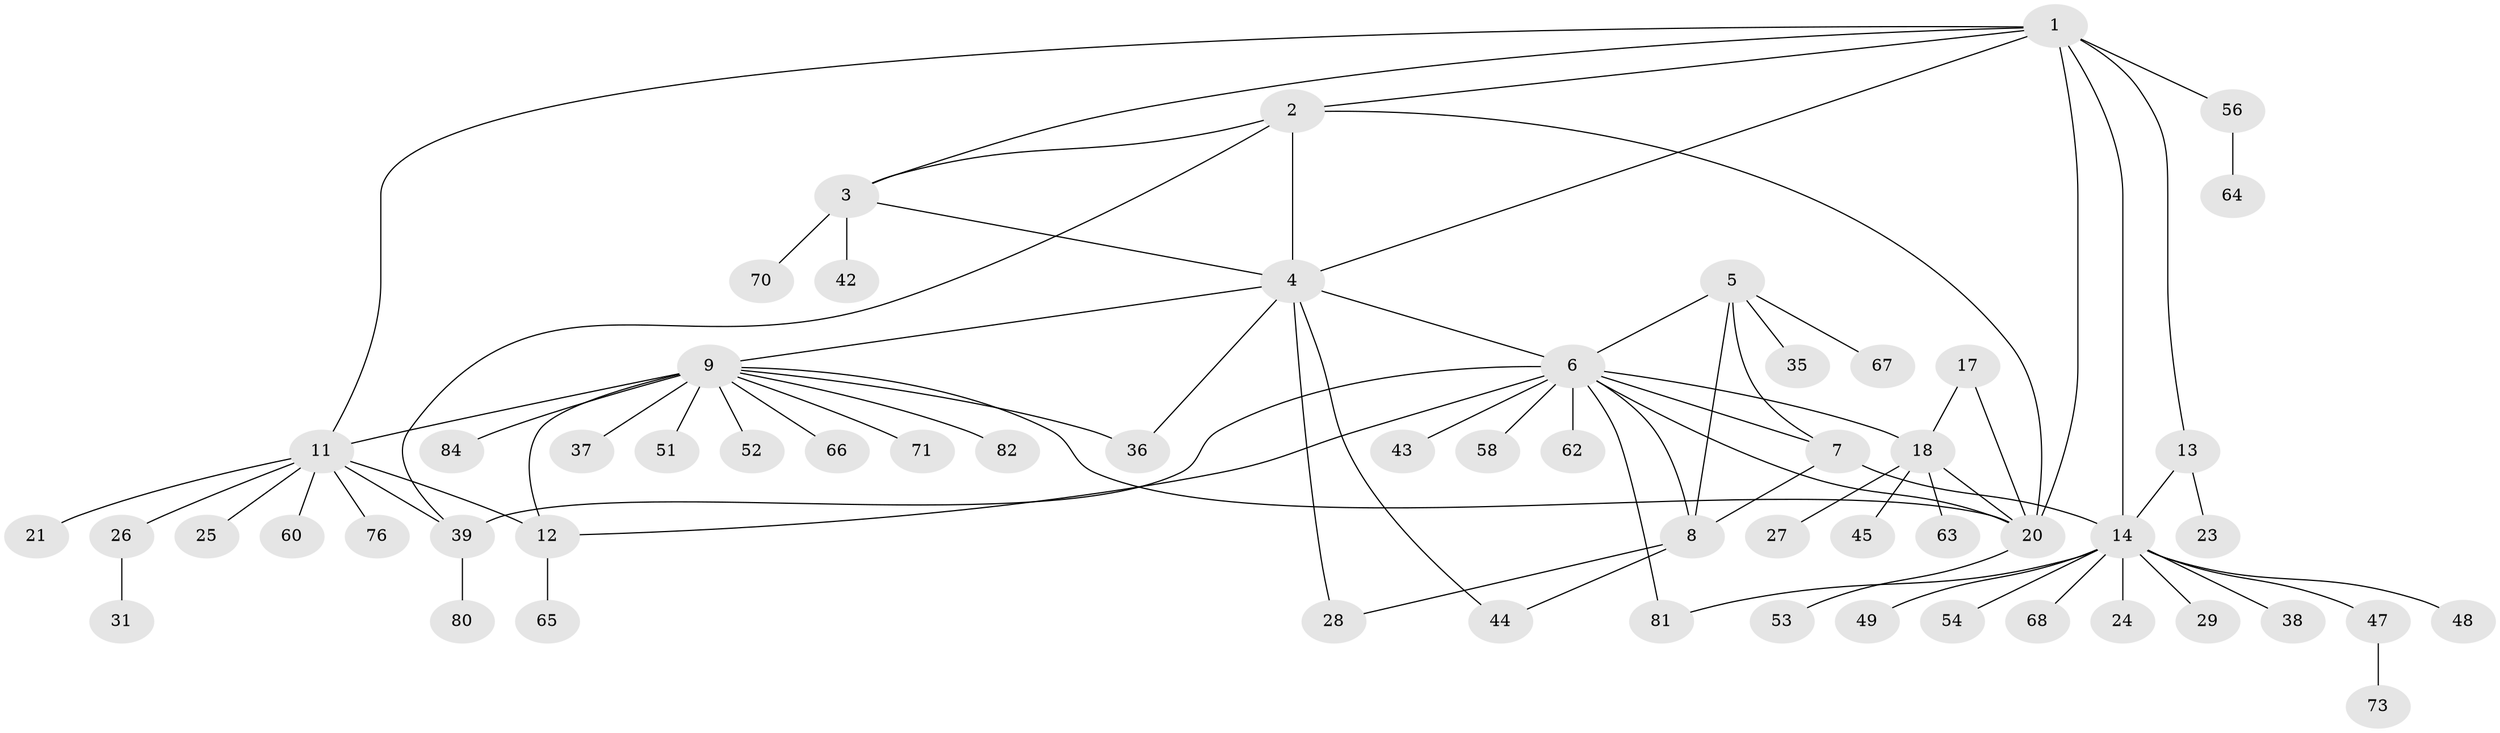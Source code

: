 // Generated by graph-tools (version 1.1) at 2025/24/03/03/25 07:24:14]
// undirected, 59 vertices, 80 edges
graph export_dot {
graph [start="1"]
  node [color=gray90,style=filled];
  1 [super="+15"];
  2 [super="+59"];
  3 [super="+32"];
  4 [super="+57"];
  5 [super="+83"];
  6 [super="+22"];
  7 [super="+33"];
  8;
  9 [super="+10"];
  11 [super="+50"];
  12 [super="+77"];
  13 [super="+34"];
  14 [super="+16"];
  17 [super="+69"];
  18 [super="+19"];
  20 [super="+61"];
  21;
  23;
  24;
  25;
  26 [super="+55"];
  27 [super="+30"];
  28 [super="+46"];
  29 [super="+41"];
  31 [super="+75"];
  35;
  36;
  37 [super="+40"];
  38 [super="+72"];
  39 [super="+79"];
  42;
  43;
  44;
  45;
  47;
  48;
  49;
  51;
  52 [super="+74"];
  53;
  54;
  56;
  58;
  60;
  62;
  63;
  64;
  65;
  66;
  67;
  68;
  70 [super="+78"];
  71;
  73;
  76;
  80;
  81;
  82;
  84;
  1 -- 2;
  1 -- 3;
  1 -- 4;
  1 -- 56;
  1 -- 11 [weight=2];
  1 -- 20;
  1 -- 13;
  1 -- 14 [weight=2];
  2 -- 3;
  2 -- 4;
  2 -- 20;
  2 -- 39;
  3 -- 4;
  3 -- 42;
  3 -- 70;
  4 -- 6;
  4 -- 28;
  4 -- 36;
  4 -- 9;
  4 -- 44;
  5 -- 6;
  5 -- 7;
  5 -- 8;
  5 -- 35;
  5 -- 67;
  6 -- 7;
  6 -- 8;
  6 -- 12;
  6 -- 18;
  6 -- 43;
  6 -- 58 [weight=2];
  6 -- 81;
  6 -- 20;
  6 -- 39;
  6 -- 62;
  7 -- 8;
  7 -- 14;
  8 -- 28;
  8 -- 44;
  9 -- 11 [weight=2];
  9 -- 12 [weight=2];
  9 -- 20;
  9 -- 36;
  9 -- 37;
  9 -- 66;
  9 -- 71;
  9 -- 82;
  9 -- 84;
  9 -- 51;
  9 -- 52;
  11 -- 12;
  11 -- 21;
  11 -- 25;
  11 -- 26;
  11 -- 39;
  11 -- 60;
  11 -- 76;
  12 -- 65;
  13 -- 14 [weight=2];
  13 -- 23;
  14 -- 38;
  14 -- 48;
  14 -- 54;
  14 -- 68;
  14 -- 47;
  14 -- 49;
  14 -- 81;
  14 -- 24;
  14 -- 29;
  17 -- 18 [weight=2];
  17 -- 20;
  18 -- 20 [weight=2];
  18 -- 27;
  18 -- 45;
  18 -- 63;
  20 -- 53;
  26 -- 31;
  39 -- 80;
  47 -- 73;
  56 -- 64;
}
